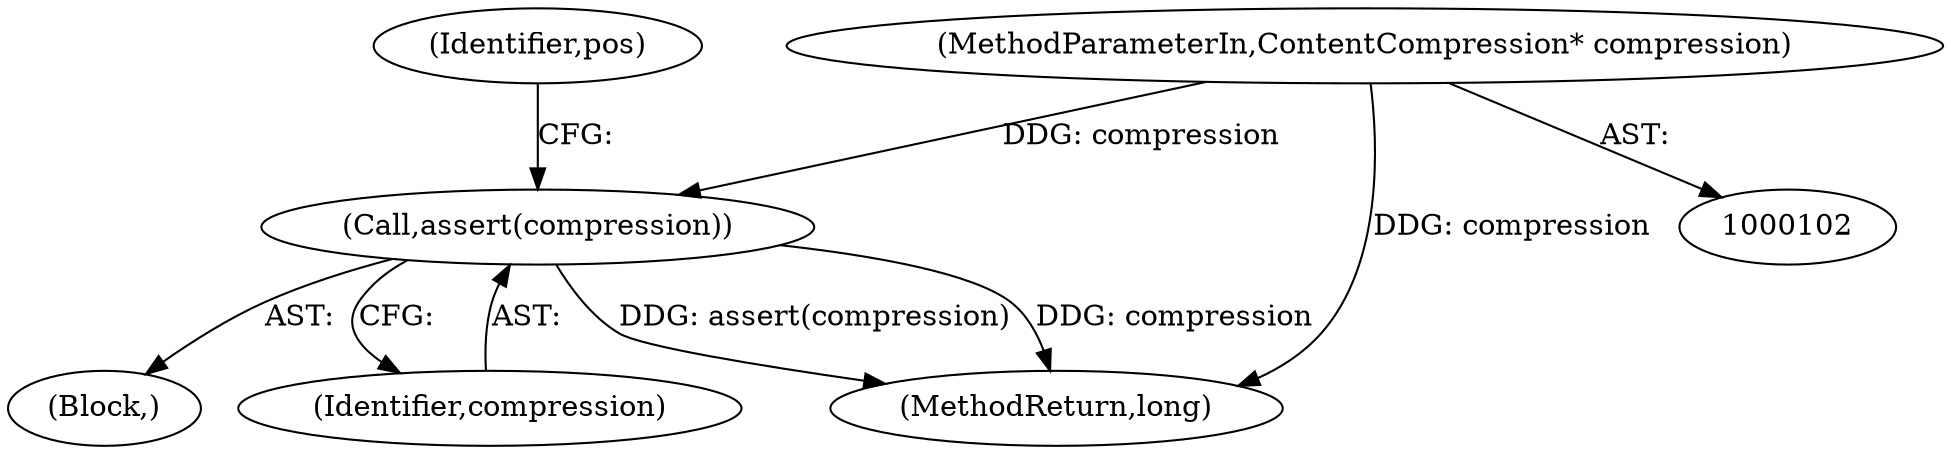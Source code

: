 digraph "0_Android_cc274e2abe8b2a6698a5c47d8aa4bb45f1f9538d_46@API" {
"1000110" [label="(Call,assert(compression))"];
"1000106" [label="(MethodParameterIn,ContentCompression* compression)"];
"1000110" [label="(Call,assert(compression))"];
"1000107" [label="(Block,)"];
"1000111" [label="(Identifier,compression)"];
"1000106" [label="(MethodParameterIn,ContentCompression* compression)"];
"1000241" [label="(MethodReturn,long)"];
"1000114" [label="(Identifier,pos)"];
"1000110" -> "1000107"  [label="AST: "];
"1000110" -> "1000111"  [label="CFG: "];
"1000111" -> "1000110"  [label="AST: "];
"1000114" -> "1000110"  [label="CFG: "];
"1000110" -> "1000241"  [label="DDG: assert(compression)"];
"1000110" -> "1000241"  [label="DDG: compression"];
"1000106" -> "1000110"  [label="DDG: compression"];
"1000106" -> "1000102"  [label="AST: "];
"1000106" -> "1000241"  [label="DDG: compression"];
}
